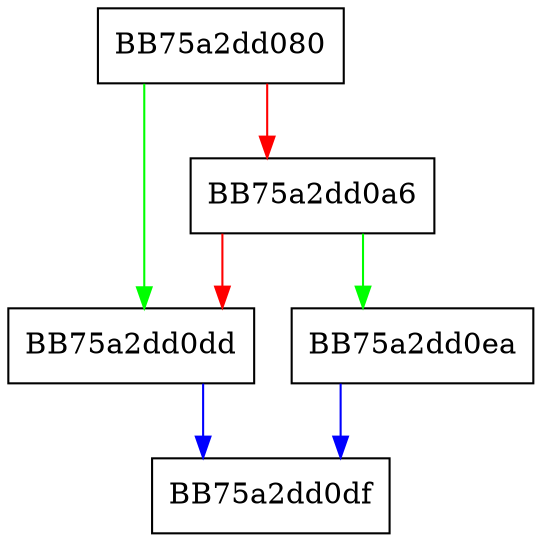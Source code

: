 digraph CheckIfProcessResource {
  node [shape="box"];
  graph [splines=ortho];
  BB75a2dd080 -> BB75a2dd0dd [color="green"];
  BB75a2dd080 -> BB75a2dd0a6 [color="red"];
  BB75a2dd0a6 -> BB75a2dd0ea [color="green"];
  BB75a2dd0a6 -> BB75a2dd0dd [color="red"];
  BB75a2dd0dd -> BB75a2dd0df [color="blue"];
  BB75a2dd0ea -> BB75a2dd0df [color="blue"];
}